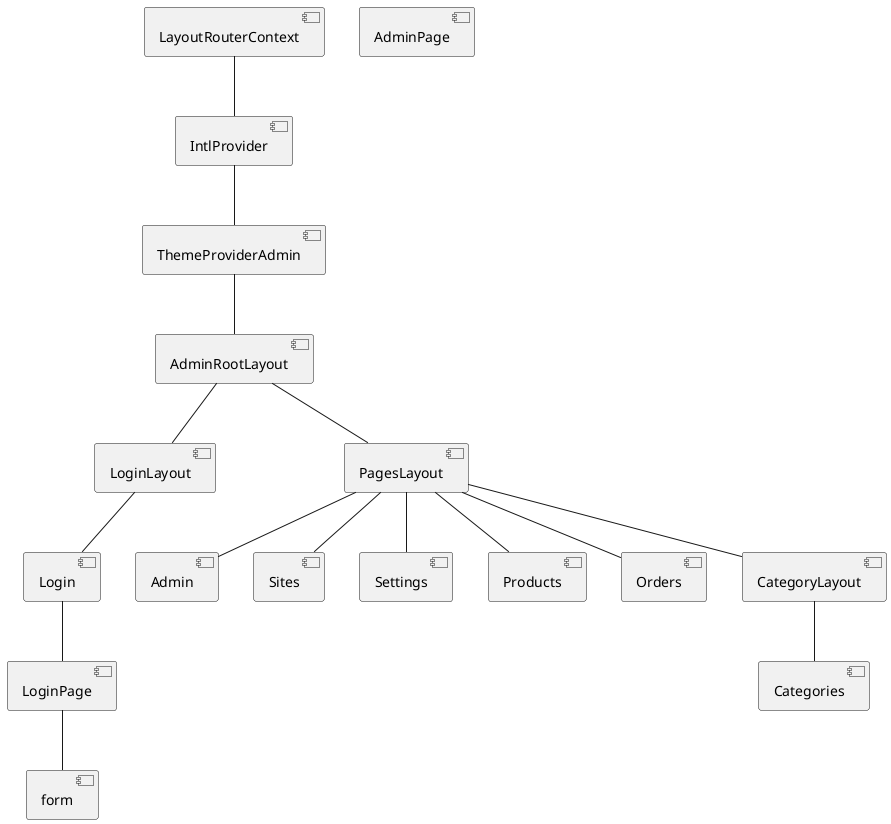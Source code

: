@startuml

component LayoutRouterContext
component IntlProvider

LayoutRouterContext -- IntlProvider

component ThemeProviderAdmin
component AdminRootLayout
component LoginLayout
component PagesLayout
component Login
component LoginPage
component form

component Admin
component AdminPage


component Sites
component Settings
component Products
component Orders
component CategoryLayout

component Categories

IntlProvider -- ThemeProviderAdmin
ThemeProviderAdmin -- AdminRootLayout
AdminRootLayout -- LoginLayout
AdminRootLayout -- PagesLayout

LoginLayout -- Login
Login -- LoginPage
LoginPage -- form

PagesLayout -- Admin
PagesLayout -- Sites
PagesLayout -- Settings
PagesLayout -- Products
PagesLayout -- Orders
PagesLayout -- CategoryLayout

CategoryLayout -- Categories

@enduml